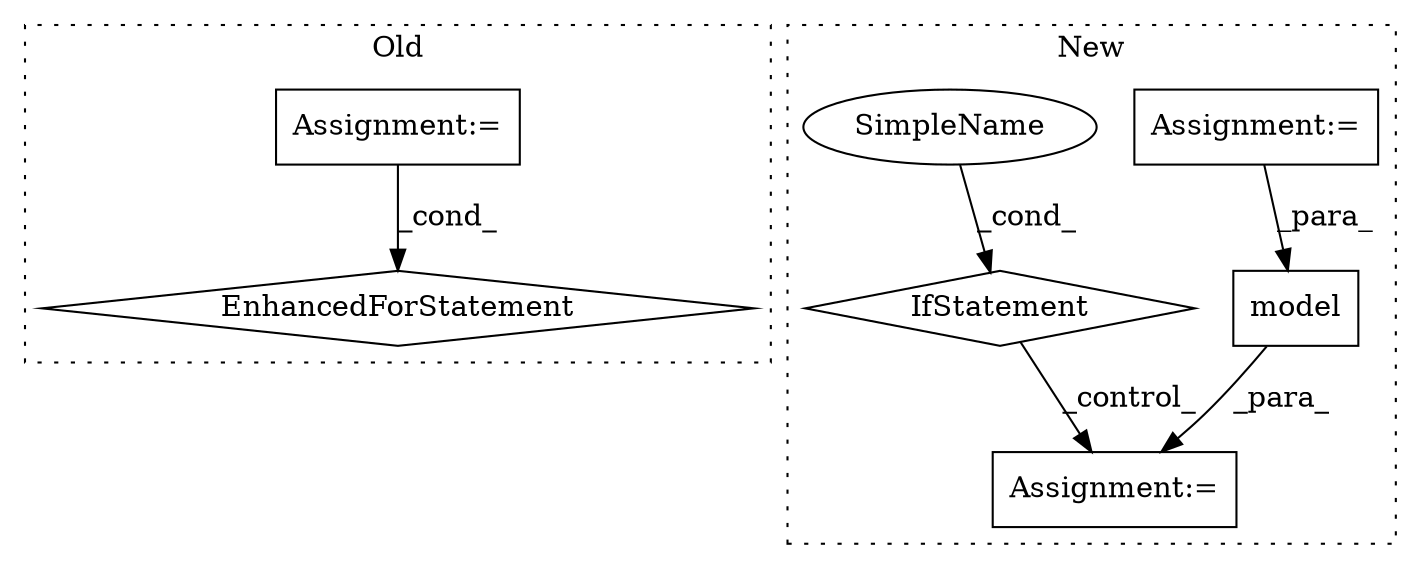 digraph G {
subgraph cluster0 {
1 [label="EnhancedForStatement" a="70" s="1725,1805" l="53,2" shape="diamond"];
3 [label="Assignment:=" a="7" s="1725,1805" l="53,2" shape="box"];
label = "Old";
style="dotted";
}
subgraph cluster1 {
2 [label="model" a="32" s="2891,2909" l="6,1" shape="box"];
4 [label="Assignment:=" a="7" s="2851" l="1" shape="box"];
5 [label="Assignment:=" a="7" s="2998" l="1" shape="box"];
6 [label="IfStatement" a="25" s="2959,2980" l="4,2" shape="diamond"];
7 [label="SimpleName" a="42" s="" l="" shape="ellipse"];
label = "New";
style="dotted";
}
2 -> 5 [label="_para_"];
3 -> 1 [label="_cond_"];
4 -> 2 [label="_para_"];
6 -> 5 [label="_control_"];
7 -> 6 [label="_cond_"];
}
